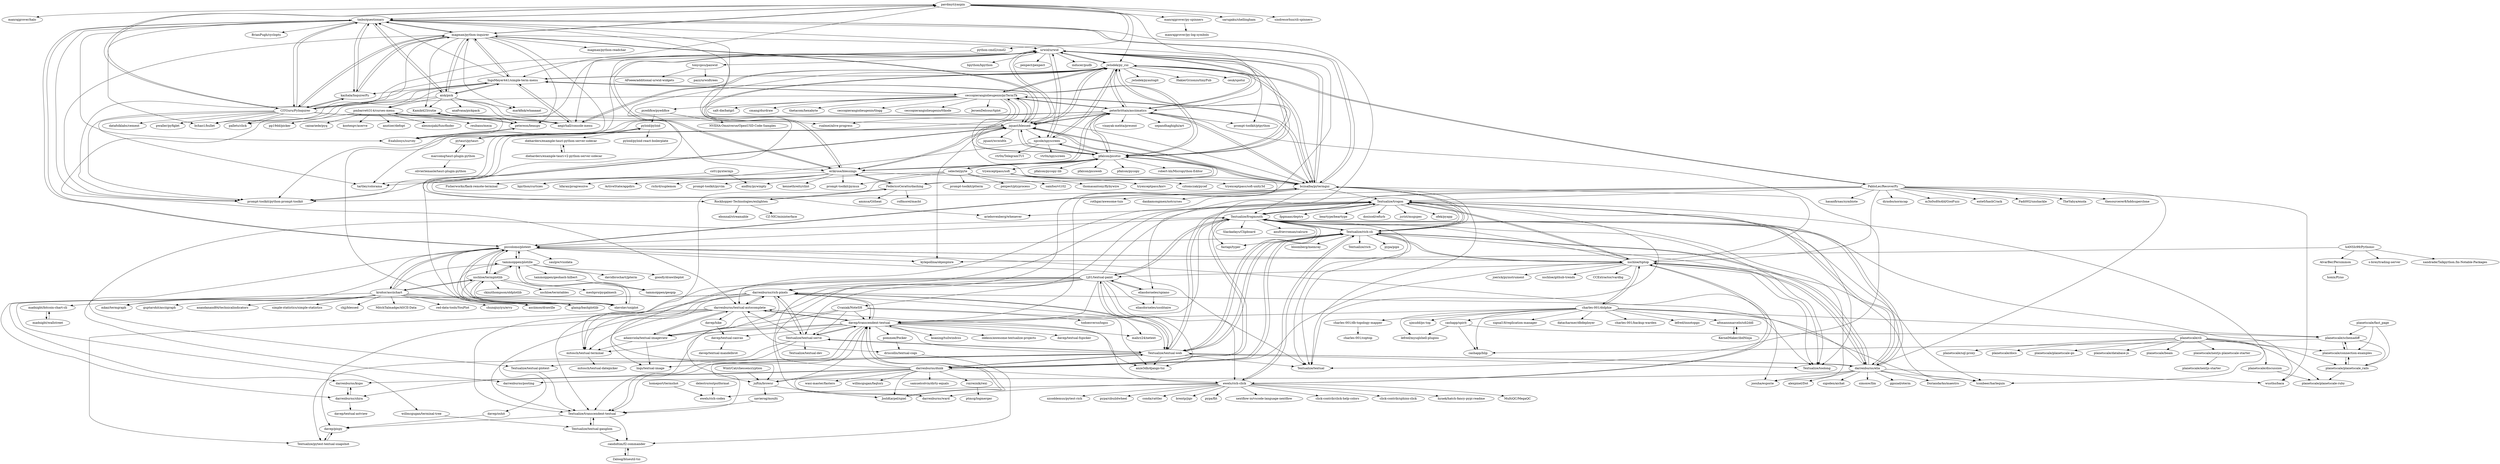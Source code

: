digraph G {
"pavdmyt/yaspin" -> "manrajgrover/halo" ["e"=1]
"pavdmyt/yaspin" -> "tmbo/questionary"
"pavdmyt/yaspin" -> "manrajgrover/py-spinners"
"pavdmyt/yaspin" -> "magmax/python-inquirer"
"pavdmyt/yaspin" -> "CITGuru/PyInquirer"
"pavdmyt/yaspin" -> "sarugaku/shellingham"
"pavdmyt/yaspin" -> "IngoMeyer441/simple-term-menu"
"pavdmyt/yaspin" -> "sindresorhus/cli-spinners" ["e"=1]
"pavdmyt/yaspin" -> "python-cmd2/cmd2"
"pavdmyt/yaspin" -> "jwlodek/py_cui"
"pavdmyt/yaspin" -> "peterbrittain/asciimatics"
"magmax/python-inquirer" -> "CITGuru/PyInquirer"
"magmax/python-inquirer" -> "tmbo/questionary"
"magmax/python-inquirer" -> "kazhala/InquirerPy"
"magmax/python-inquirer" -> "markfink/whaaaaat"
"magmax/python-inquirer" -> "aisk/pick"
"magmax/python-inquirer" -> "pavdmyt/yaspin"
"magmax/python-inquirer" -> "IngoMeyer441/simple-term-menu"
"magmax/python-inquirer" -> "magmax/python-readchar"
"magmax/python-inquirer" -> "Kamik423/cutie"
"magmax/python-inquirer" -> "petereon/beaupy"
"magmax/python-inquirer" -> "jquast/blessed"
"magmax/python-inquirer" -> "Exahilosys/survey"
"magmax/python-inquirer" -> "prompt-toolkit/python-prompt-toolkit" ["e"=1]
"magmax/python-inquirer" -> "bchao1/bullet" ["e"=1]
"magmax/python-inquirer" -> "urwid/urwid"
"tammoippen/plotille" -> "piccolomo/plotext"
"tammoippen/plotille" -> "nschloe/termplotlib"
"tammoippen/plotille" -> "olavolav/uniplot"
"tammoippen/plotille" -> "tammoippen/geohash-hilbert"
"tammoippen/plotille" -> "davidbrochart/jpterm" ["e"=1]
"tammoippen/plotille" -> "asciimoo/drawille" ["e"=1]
"tammoippen/plotille" -> "tammoippen/geopip"
"tammoippen/plotille" -> "gooofy/drawilleplot"
"CITGuru/PyInquirer" -> "magmax/python-inquirer"
"CITGuru/PyInquirer" -> "tmbo/questionary"
"CITGuru/PyInquirer" -> "kazhala/InquirerPy"
"CITGuru/PyInquirer" -> "pwaller/pyfiglet" ["e"=1]
"CITGuru/PyInquirer" -> "prompt-toolkit/python-prompt-toolkit" ["e"=1]
"CITGuru/PyInquirer" -> "datafolklabs/cement" ["e"=1]
"CITGuru/PyInquirer" -> "bchao1/bullet" ["e"=1]
"CITGuru/PyInquirer" -> "pallets/click" ["e"=1]
"CITGuru/PyInquirer" -> "pavdmyt/yaspin"
"CITGuru/PyInquirer" -> "bczsalba/pytermgui"
"CITGuru/PyInquirer" -> "urwid/urwid"
"CITGuru/PyInquirer" -> "erikrose/blessings"
"CITGuru/PyInquirer" -> "tartley/colorama" ["e"=1]
"CITGuru/PyInquirer" -> "jquast/blessed"
"CITGuru/PyInquirer" -> "IngoMeyer441/simple-term-menu"
"Rockhopper-Technologies/enlighten" -> "jquast/blessed"
"Rockhopper-Technologies/enlighten" -> "FedericoCeratto/dashing"
"Rockhopper-Technologies/enlighten" -> "CZ-NIC/mininterface"
"Rockhopper-Technologies/enlighten" -> "ebonnal/streamable" ["e"=1]
"aegirhall/console-menu" -> "IngoMeyer441/simple-term-menu"
"aegirhall/console-menu" -> "pmbarrett314/curses-menu"
"aegirhall/console-menu" -> "jwlodek/py_cui"
"jquast/blessed" -> "erikrose/blessings"
"jquast/blessed" -> "FedericoCeratto/dashing"
"jquast/blessed" -> "urwid/urwid"
"jquast/blessed" -> "bczsalba/pytermgui"
"jquast/blessed" -> "Rockhopper-Technologies/enlighten"
"jquast/blessed" -> "pfalcon/picotui"
"jquast/blessed" -> "peterbrittain/asciimatics"
"jquast/blessed" -> "jwlodek/py_cui"
"jquast/blessed" -> "ceccopierangiolieugenio/pyTermTk"
"jquast/blessed" -> "prompt-toolkit/python-prompt-toolkit" ["e"=1]
"jquast/blessed" -> "npcole/npyscreen"
"jquast/blessed" -> "kylepollina/objexplore"
"jquast/blessed" -> "magmax/python-inquirer"
"jquast/blessed" -> "jquast/wcwidth" ["e"=1]
"jquast/blessed" -> "asciimoo/drawille" ["e"=1]
"nschloe/termplotlib" -> "piccolomo/plotext"
"nschloe/termplotlib" -> "glamp/bashplotlib" ["e"=1]
"nschloe/termplotlib" -> "tammoippen/plotille"
"nschloe/termplotlib" -> "olavolav/uniplot"
"nschloe/termplotlib" -> "nschloe/termtables"
"nschloe/termplotlib" -> "meshpro/pygalmesh" ["e"=1]
"nschloe/termplotlib" -> "ckinzthompson/oldplotlib"
"nschloe/termplotlib" -> "kroitor/asciichart"
"selectel/pyte" -> "samfoo/vt102"
"selectel/pyte" -> "mitosch/textual-terminal"
"selectel/pyte" -> "andfoy/pywinpty"
"selectel/pyte" -> "prompt-toolkit/ptterm"
"selectel/pyte" -> "pexpect/ptyprocess" ["e"=1]
"selectel/pyte" -> "prompt-toolkit/pymux" ["e"=1]
"selectel/pyte" -> "pfalcon/picotui"
"tmbo/questionary" -> "CITGuru/PyInquirer"
"tmbo/questionary" -> "magmax/python-inquirer"
"tmbo/questionary" -> "pavdmyt/yaspin"
"tmbo/questionary" -> "kazhala/InquirerPy"
"tmbo/questionary" -> "bczsalba/pytermgui"
"tmbo/questionary" -> "piccolomo/plotext"
"tmbo/questionary" -> "prompt-toolkit/python-prompt-toolkit" ["e"=1]
"tmbo/questionary" -> "Exahilosys/survey"
"tmbo/questionary" -> "aisk/pick"
"tmbo/questionary" -> "bchao1/bullet" ["e"=1]
"tmbo/questionary" -> "ariebovenberg/whenever" ["e"=1]
"tmbo/questionary" -> "rsalmei/alive-progress" ["e"=1]
"tmbo/questionary" -> "darrenburns/ward" ["e"=1]
"tmbo/questionary" -> "fastapi/typer" ["e"=1]
"tmbo/questionary" -> "BrianPugh/cyclopts" ["e"=1]
"cs01/pyxtermjs" -> "Fisherworks/flask-remote-terminal"
"cs01/pyxtermjs" -> "andfoy/pywinpty"
"tammoippen/geohash-hilbert" -> "tammoippen/geopip"
"hANSIc99/Pythonic" -> "s-brez/trading-server" ["e"=1]
"hANSIc99/Pythonic" -> "xandrade/Talkpython.fm-Notable-Packages"
"hANSIc99/Pythonic" -> "AlvarBer/Persimmon"
"hANSIc99/Pythonic" -> "kylepollina/objexplore"
"Kamik423/cutie" -> "petereon/beaupy"
"Kamik423/cutie" -> "Exahilosys/survey"
"manrajgrover/py-spinners" -> "manrajgrover/py-log-symbols"
"charles-001/db-topology-mapper" -> "charles-001/coptop"
"tonycpsu/panwid" -> "AFoeee/additional-urwid-widgets"
"tonycpsu/panwid" -> "pazz/urwidtrees"
"piccolomo/plotext" -> "nschloe/termplotlib"
"piccolomo/plotext" -> "tammoippen/plotille"
"piccolomo/plotext" -> "Textualize/textual-plotext"
"piccolomo/plotext" -> "olavolav/uniplot"
"piccolomo/plotext" -> "joouha/euporie" ["e"=1]
"piccolomo/plotext" -> "bczsalba/pytermgui"
"piccolomo/plotext" -> "kroitor/asciichart"
"piccolomo/plotext" -> "tmbo/questionary"
"piccolomo/plotext" -> "Textualize/frogmouth"
"piccolomo/plotext" -> "mkaz/termgraph" ["e"=1]
"piccolomo/plotext" -> "glamp/bashplotlib" ["e"=1]
"piccolomo/plotext" -> "saulpw/visidata" ["e"=1]
"piccolomo/plotext" -> "kylepollina/objexplore"
"piccolomo/plotext" -> "Textualize/textual" ["e"=1]
"piccolomo/plotext" -> "nschloe/tiptop"
"jwlodek/py_cui" -> "pfalcon/picotui"
"jwlodek/py_cui" -> "jwlodek/pyautogit"
"jwlodek/py_cui" -> "bczsalba/pytermgui"
"jwlodek/py_cui" -> "ceccopierangiolieugenio/pyTermTk"
"jwlodek/py_cui" -> "peterbrittain/asciimatics"
"jwlodek/py_cui" -> "urwid/urwid"
"jwlodek/py_cui" -> "npcole/npyscreen"
"jwlodek/py_cui" -> "jquast/blessed"
"jwlodek/py_cui" -> "aegirhall/console-menu"
"jwlodek/py_cui" -> "erikrose/blessings"
"jwlodek/py_cui" -> "HakierGrzonzo/tinyPub"
"jwlodek/py_cui" -> "PabloLec/RecoverPy"
"jwlodek/py_cui" -> "IngoMeyer441/simple-term-menu"
"jwlodek/py_cui" -> "ceuk/spotui"
"jwlodek/py_cui" -> "prompt-toolkit/python-prompt-toolkit" ["e"=1]
"erikrose/blessings" -> "jquast/blessed"
"erikrose/blessings" -> "urwid/urwid"
"erikrose/blessings" -> "bpython/curtsies"
"erikrose/blessings" -> "tartley/colorama" ["e"=1]
"erikrose/blessings" -> "jwlodek/py_cui"
"erikrose/blessings" -> "pfalcon/picotui"
"erikrose/blessings" -> "FedericoCeratto/dashing"
"erikrose/blessings" -> "richrd/suplemon" ["e"=1]
"erikrose/blessings" -> "prompt-toolkit/pyvim" ["e"=1]
"erikrose/blessings" -> "peterbrittain/asciimatics"
"erikrose/blessings" -> "kennethreitz/clint" ["e"=1]
"erikrose/blessings" -> "hfaran/progressive"
"erikrose/blessings" -> "bczsalba/pytermgui"
"erikrose/blessings" -> "prompt-toolkit/pymux" ["e"=1]
"erikrose/blessings" -> "ActiveState/appdirs" ["e"=1]
"IngoMeyer441/simple-term-menu" -> "aegirhall/console-menu"
"IngoMeyer441/simple-term-menu" -> "magmax/python-inquirer"
"IngoMeyer441/simple-term-menu" -> "aisk/pick"
"IngoMeyer441/simple-term-menu" -> "pfalcon/picotui"
"IngoMeyer441/simple-term-menu" -> "pmbarrett314/curses-menu"
"IngoMeyer441/simple-term-menu" -> "bchao1/bullet" ["e"=1]
"IngoMeyer441/simple-term-menu" -> "kazhala/InquirerPy"
"IngoMeyer441/simple-term-menu" -> "jwlodek/py_cui"
"IngoMeyer441/simple-term-menu" -> "ceccopierangiolieugenio/pyTermTk"
"IngoMeyer441/simple-term-menu" -> "tmbo/questionary"
"olavolav/uniplot" -> "piccolomo/plotext"
"olavolav/uniplot" -> "tammoippen/plotille"
"olavolav/uniplot" -> "nschloe/termplotlib"
"kazhala/InquirerPy" -> "CITGuru/PyInquirer"
"kazhala/InquirerPy" -> "magmax/python-inquirer"
"kazhala/InquirerPy" -> "tmbo/questionary"
"madnight/wallstreet" -> "madnight/bitcoin-chart-cli"
"bczsalba/pytermgui" -> "ceccopierangiolieugenio/pyTermTk"
"bczsalba/pytermgui" -> "jwlodek/py_cui"
"bczsalba/pytermgui" -> "peterbrittain/asciimatics"
"bczsalba/pytermgui" -> "pfalcon/picotui"
"bczsalba/pytermgui" -> "Textualize/textual" ["e"=1]
"bczsalba/pytermgui" -> "jquast/blessed"
"bczsalba/pytermgui" -> "urwid/urwid"
"bczsalba/pytermgui" -> "prompt-toolkit/python-prompt-toolkit" ["e"=1]
"bczsalba/pytermgui" -> "Textualize/rich-cli"
"bczsalba/pytermgui" -> "rothgar/awesome-tuis" ["e"=1]
"bczsalba/pytermgui" -> "piccolomo/plotext"
"bczsalba/pytermgui" -> "dankamongmen/notcurses" ["e"=1]
"bczsalba/pytermgui" -> "tmbo/questionary"
"bczsalba/pytermgui" -> "Textualize/frogmouth"
"bczsalba/pytermgui" -> "Textualize/trogon"
"peterbrittain/asciimatics" -> "urwid/urwid"
"peterbrittain/asciimatics" -> "prompt-toolkit/python-prompt-toolkit" ["e"=1]
"peterbrittain/asciimatics" -> "jwlodek/py_cui"
"peterbrittain/asciimatics" -> "bczsalba/pytermgui"
"peterbrittain/asciimatics" -> "pfalcon/picotui"
"peterbrittain/asciimatics" -> "jquast/blessed"
"peterbrittain/asciimatics" -> "vinayak-mehta/present" ["e"=1]
"peterbrittain/asciimatics" -> "glamp/bashplotlib" ["e"=1]
"peterbrittain/asciimatics" -> "tartley/colorama" ["e"=1]
"peterbrittain/asciimatics" -> "Textualize/textual" ["e"=1]
"peterbrittain/asciimatics" -> "rsalmei/alive-progress" ["e"=1]
"peterbrittain/asciimatics" -> "sepandhaghighi/art" ["e"=1]
"peterbrittain/asciimatics" -> "prompt-toolkit/ptpython" ["e"=1]
"peterbrittain/asciimatics" -> "erikrose/blessings"
"peterbrittain/asciimatics" -> "ceccopierangiolieugenio/pyTermTk"
"ceccopierangiolieugenio/pyTermTk" -> "bczsalba/pytermgui"
"ceccopierangiolieugenio/pyTermTk" -> "jwlodek/py_cui"
"ceccopierangiolieugenio/pyTermTk" -> "pfalcon/picotui"
"ceccopierangiolieugenio/pyTermTk" -> "jquast/blessed"
"ceccopierangiolieugenio/pyTermTk" -> "darrenburns/textual-autocomplete"
"ceccopierangiolieugenio/pyTermTk" -> "peterbrittain/asciimatics"
"ceccopierangiolieugenio/pyTermTk" -> "salt-die/batgrl" ["e"=1]
"ceccopierangiolieugenio/pyTermTk" -> "davep/transcendent-textual"
"ceccopierangiolieugenio/pyTermTk" -> "pyedifice/pyedifice"
"ceccopierangiolieugenio/pyTermTk" -> "IngoMeyer441/simple-term-menu"
"ceccopierangiolieugenio/pyTermTk" -> "cmang/durdraw" ["e"=1]
"ceccopierangiolieugenio/pyTermTk" -> "thetacom/hexabyte"
"ceccopierangiolieugenio/pyTermTk" -> "ceccopierangiolieugenio/tlogg"
"ceccopierangiolieugenio/pyTermTk" -> "ceccopierangiolieugenio/ttkode"
"ceccopierangiolieugenio/pyTermTk" -> "JeroenDelcour/tplot"
"PabloLec/RecoverPy" -> "jwlodek/py_cui"
"PabloLec/RecoverPy" -> "TheYahya/enola" ["e"=1]
"PabloLec/RecoverPy" -> "Textualize/frogmouth"
"PabloLec/RecoverPy" -> "Textualize/trogon"
"PabloLec/RecoverPy" -> "juftin/browsr"
"PabloLec/RecoverPy" -> "eliasdorneles/upiano"
"PabloLec/RecoverPy" -> "darrenburns/elia"
"PabloLec/RecoverPy" -> "thesourcerer8/hddsuperclone" ["e"=1]
"PabloLec/RecoverPy" -> "nschloe/tiptop"
"PabloLec/RecoverPy" -> "hasanfirnas/symbiote" ["e"=1]
"PabloLec/RecoverPy" -> "dynobo/normcap" ["e"=1]
"PabloLec/RecoverPy" -> "wustho/baca" ["e"=1]
"PabloLec/RecoverPy" -> "m3n0sd0n4ld/GooFuzz" ["e"=1]
"PabloLec/RecoverPy" -> "ente0/hashCrack" ["e"=1]
"PabloLec/RecoverPy" -> "Fadi002/unshackle" ["e"=1]
"JoshKarpel/spiel" -> "davep/transcendent-textual"
"homeport/termshot" -> "ewels/rich-codex"
"pyedifice/pyedifice" -> "pyloid/pyloid"
"pyedifice/pyedifice" -> "NVIDIA-Omniverse/OpenUSD-Code-Samples" ["e"=1]
"Exahilosys/survey" -> "petereon/beaupy"
"planetscale/discussion" -> "planetscale/planetscale-ruby"
"pfalcon/picotui" -> "jwlodek/py_cui"
"pfalcon/picotui" -> "urwid/urwid"
"pfalcon/picotui" -> "bczsalba/pytermgui"
"pfalcon/picotui" -> "pfalcon/pycopy" ["e"=1]
"pfalcon/picotui" -> "peterbrittain/asciimatics"
"pfalcon/picotui" -> "jquast/blessed"
"pfalcon/picotui" -> "ceccopierangiolieugenio/pyTermTk"
"pfalcon/picotui" -> "npcole/npyscreen"
"pfalcon/picotui" -> "robert-hh/Micropython-Editor" ["e"=1]
"pfalcon/picotui" -> "erikrose/blessings"
"pfalcon/picotui" -> "selectel/pyte"
"pfalcon/picotui" -> "IngoMeyer441/simple-term-menu"
"pfalcon/picotui" -> "pfalcon/pycopy-lib" ["e"=1]
"pfalcon/picotui" -> "pfalcon/picoweb" ["e"=1]
"pfalcon/picotui" -> "tryexceptpass/sofi"
"npcole/npyscreen" -> "urwid/urwid"
"npcole/npyscreen" -> "pfalcon/picotui"
"npcole/npyscreen" -> "jwlodek/py_cui"
"npcole/npyscreen" -> "bpython/curtsies"
"npcole/npyscreen" -> "vtr0n/TelegramTUI" ["e"=1]
"npcole/npyscreen" -> "vtr0n/npyscreen" ["e"=1]
"planetscale/cli" -> "planetscale/database-js" ["e"=1]
"planetscale/cli" -> "planetscale/connection-examples"
"planetscale/cli" -> "planetscale/planetscale-ruby"
"planetscale/cli" -> "planetscale/beam" ["e"=1]
"planetscale/cli" -> "planetscale/planetscale_rails"
"planetscale/cli" -> "planetscale/nextjs-planetscale-starter"
"planetscale/cli" -> "planetscale/sql-proxy"
"planetscale/cli" -> "planetscale/docs"
"planetscale/cli" -> "planetscale/discussion"
"planetscale/cli" -> "planetscale/planetscale-go"
"darrenburns/dunk" -> "darrenburns/kupo"
"darrenburns/dunk" -> "davep/transcendent-textual"
"darrenburns/dunk" -> "darrenburns/ward" ["e"=1]
"darrenburns/dunk" -> "JoshKarpel/spiel"
"darrenburns/dunk" -> "juftin/browsr"
"darrenburns/dunk" -> "Textualize/textual-web"
"darrenburns/dunk" -> "Textualize/frogmouth"
"darrenburns/dunk" -> "royreznik/rexi"
"darrenburns/dunk" -> "Textualize/rich-cli"
"darrenburns/dunk" -> "Textualize/trogon"
"darrenburns/dunk" -> "darrenburns/shira"
"darrenburns/dunk" -> "ewels/rich-click"
"darrenburns/dunk" -> "samuelcolvin/dirty-equals" ["e"=1]
"darrenburns/dunk" -> "wasi-master/fastero" ["e"=1]
"darrenburns/dunk" -> "willmcgugan/faqtory" ["e"=1]
"nschloe/tiptop" -> "Textualize/trogon"
"nschloe/tiptop" -> "Textualize/rich-cli"
"nschloe/tiptop" -> "ewels/rich-click"
"nschloe/tiptop" -> "darrenburns/elia"
"nschloe/tiptop" -> "nschloe/github-trends"
"nschloe/tiptop" -> "Textualize/frogmouth"
"nschloe/tiptop" -> "charles-001/dolphie"
"nschloe/tiptop" -> "Textualize/toolong" ["e"=1]
"nschloe/tiptop" -> "tconbeer/harlequin" ["e"=1]
"nschloe/tiptop" -> "piccolomo/plotext"
"nschloe/tiptop" -> "CCExtractor/vardbg" ["e"=1]
"nschloe/tiptop" -> "bczsalba/pytermgui"
"nschloe/tiptop" -> "1j01/textual-paint"
"nschloe/tiptop" -> "darrenburns/dunk"
"nschloe/tiptop" -> "joerick/pyinstrument" ["e"=1]
"delestro/outputformat" -> "ewels/rich-codex"
"ewels/rich-click" -> "ewels/rich-codex"
"ewels/rich-click" -> "hynek/hatch-fancy-pypi-readme" ["e"=1]
"ewels/rich-click" -> "darrenburns/ward" ["e"=1]
"ewels/rich-click" -> "MultiQC/MegaQC" ["e"=1]
"ewels/rich-click" -> "Textualize/rich-cli"
"ewels/rich-click" -> "nicoddemus/pytest-rich" ["e"=1]
"ewels/rich-click" -> "pypa/cibuildwheel" ["e"=1]
"ewels/rich-click" -> "conda/rattler" ["e"=1]
"ewels/rich-click" -> "brentp/jigv" ["e"=1]
"ewels/rich-click" -> "pypa/flit" ["e"=1]
"ewels/rich-click" -> "nextflow-io/vscode-language-nextflow" ["e"=1]
"ewels/rich-click" -> "darrenburns/textual-autocomplete"
"ewels/rich-click" -> "nschloe/tiptop"
"ewels/rich-click" -> "click-contrib/click-help-colors"
"ewels/rich-click" -> "click-contrib/sphinx-click" ["e"=1]
"Textualize/rich-cli" -> "Textualize/textual" ["e"=1]
"Textualize/rich-cli" -> "Textualize/trogon"
"Textualize/rich-cli" -> "Textualize/frogmouth"
"Textualize/rich-cli" -> "bczsalba/pytermgui"
"Textualize/rich-cli" -> "nschloe/tiptop"
"Textualize/rich-cli" -> "Textualize/rich" ["e"=1]
"Textualize/rich-cli" -> "ewels/rich-click"
"Textualize/rich-cli" -> "Textualize/textual-web"
"Textualize/rich-cli" -> "Textualize/toolong" ["e"=1]
"Textualize/rich-cli" -> "pypa/pipx" ["e"=1]
"Textualize/rich-cli" -> "darrenburns/dunk"
"Textualize/rich-cli" -> "fastapi/typer" ["e"=1]
"Textualize/rich-cli" -> "darrenburns/elia"
"Textualize/rich-cli" -> "bloomberg/memray" ["e"=1]
"Textualize/rich-cli" -> "piccolomo/plotext"
"aisk/pick" -> "magmax/python-inquirer"
"aisk/pick" -> "IngoMeyer441/simple-term-menu"
"aisk/pick" -> "tmbo/questionary"
"aisk/pick" -> "anafvana/pickpack"
"aisk/pick" -> "Kamik423/cutie"
"aisk/pick" -> "petereon/beaupy"
"aisk/pick" -> "markfink/whaaaaat"
"aisk/pick" -> "CITGuru/PyInquirer"
"aisk/pick" -> "pmbarrett314/curses-menu"
"aisk/pick" -> "aegirhall/console-menu"
"pmbarrett314/curses-menu" -> "aegirhall/console-menu"
"pmbarrett314/curses-menu" -> "caioariede/pyq" ["e"=1]
"pmbarrett314/curses-menu" -> "kootenpv/aserve"
"pmbarrett314/curses-menu" -> "anntzer/defopt"
"pmbarrett314/curses-menu" -> "alexmojaki/funcfinder"
"pmbarrett314/curses-menu" -> "reubano/meza" ["e"=1]
"pmbarrett314/curses-menu" -> "pp19dd/picker"
"planetscale/nextjs-planetscale-starter" -> "planetscale/nextjs-starter"
"darrenburns/kupo" -> "darrenburns/shira"
"planetscale/connection-examples" -> "planetscale/planetscale_rails"
"planetscale/connection-examples" -> "planetscale/schemadiff"
"tryexceptpass/sofi" -> "tryexceptpass/sofi-unity3d"
"tryexceptpass/sofi" -> "thomasantony/flybywire"
"tryexceptpass/sofi" -> "tryexceptpass/korv"
"tryexceptpass/sofi" -> "cztomczak/pycef"
"urwid/urwid" -> "peterbrittain/asciimatics"
"urwid/urwid" -> "prompt-toolkit/python-prompt-toolkit" ["e"=1]
"urwid/urwid" -> "pfalcon/picotui"
"urwid/urwid" -> "jquast/blessed"
"urwid/urwid" -> "npcole/npyscreen"
"urwid/urwid" -> "bczsalba/pytermgui"
"urwid/urwid" -> "erikrose/blessings"
"urwid/urwid" -> "jwlodek/py_cui"
"urwid/urwid" -> "inducer/pudb" ["e"=1]
"urwid/urwid" -> "tonycpsu/panwid"
"urwid/urwid" -> "bpython/bpython" ["e"=1]
"urwid/urwid" -> "tartley/colorama" ["e"=1]
"urwid/urwid" -> "pexpect/pexpect" ["e"=1]
"urwid/urwid" -> "prompt-toolkit/ptpython" ["e"=1]
"urwid/urwid" -> "pallets/click" ["e"=1]
"charles-001/dolphie" -> "altmannmarcelo/sdi2ddl"
"charles-001/dolphie" -> "cashapp/spirit"
"charles-001/dolphie" -> "cashapp/blip"
"charles-001/dolphie" -> "lefred/mysqlshell-plugins"
"charles-001/dolphie" -> "sjmudd/ps-top" ["e"=1]
"charles-001/dolphie" -> "davep/transcendent-textual"
"charles-001/dolphie" -> "signal18/replication-manager" ["e"=1]
"charles-001/dolphie" -> "charles-001/db-topology-mapper"
"charles-001/dolphie" -> "datacharmer/dbdeployer" ["e"=1]
"charles-001/dolphie" -> "tconbeer/harlequin" ["e"=1]
"charles-001/dolphie" -> "charles-001/backup-warden"
"charles-001/dolphie" -> "nschloe/tiptop"
"charles-001/dolphie" -> "lefred/innotopgo"
"charles-001/dolphie" -> "Textualize/toolong" ["e"=1]
"charles-001/dolphie" -> "planetscale/schemadiff"
"mitosch/textual-terminal" -> "mitosch/textual-datepicker"
"petereon/beaupy" -> "Exahilosys/survey"
"petereon/beaupy" -> "Kamik423/cutie"
"Cvaniak/NoteSH" -> "Textualize/transcendent-textual"
"Cvaniak/NoteSH" -> "davep/transcendent-textual"
"Cvaniak/NoteSH" -> "Textualize/textual-serve"
"Cvaniak/NoteSH" -> "anze3db/django-tui" ["e"=1]
"Cvaniak/NoteSH" -> "adamviola/textual-imageview"
"Cvaniak/NoteSH" -> "todoesverso/logss" ["e"=1]
"darrenburns/shira" -> "davep/textual-astview"
"darrenburns/shira" -> "darrenburns/kupo"
"darrenburns/textual-autocomplete" -> "davep/transcendent-textual"
"darrenburns/textual-autocomplete" -> "adamviola/textual-imageview"
"darrenburns/textual-autocomplete" -> "Textualize/transcendent-textual"
"darrenburns/textual-autocomplete" -> "Textualize/pytest-textual-snapshot"
"darrenburns/textual-autocomplete" -> "darrenburns/rich-pixels"
"darrenburns/textual-autocomplete" -> "davep/pispy"
"darrenburns/textual-autocomplete" -> "driscollis/textual-cogs"
"darrenburns/textual-autocomplete" -> "davep/hike"
"darrenburns/textual-autocomplete" -> "mitosch/textual-terminal"
"darrenburns/rich-pixels" -> "davep/transcendent-textual"
"darrenburns/rich-pixels" -> "darrenburns/textual-autocomplete"
"darrenburns/rich-pixels" -> "mitosch/textual-terminal"
"darrenburns/rich-pixels" -> "adamviola/textual-imageview"
"darrenburns/rich-pixels" -> "Textualize/textual-serve"
"darrenburns/rich-pixels" -> "Textualize/transcendent-textual"
"darrenburns/rich-pixels" -> "darrenburns/shira"
"darrenburns/rich-pixels" -> "darrenburns/kupo"
"darrenburns/rich-pixels" -> "lnqs/textual-image"
"darrenburns/rich-pixels" -> "willmcgugan/terminal-tree"
"darrenburns/rich-pixels" -> "Textualize/textual-web"
"darrenburns/rich-pixels" -> "mahrz24/netext"
"davep/pispy" -> "Textualize/pytest-textual-snapshot"
"python-cmd2/cmd2" -> "aegirhall/console-menu"
"cashapp/spirit" -> "planetscale/schemadiff"
"cashapp/spirit" -> "cashapp/blip"
"cashapp/spirit" -> "lefred/mysqlshell-plugins"
"planetscale/fast_page" -> "planetscale/planetscale_rails"
"planetscale/fast_page" -> "planetscale/connection-examples"
"planetscale/fast_page" -> "planetscale/schemadiff"
"adamviola/textual-imageview" -> "darrenburns/textual-autocomplete"
"adamviola/textual-imageview" -> "mitosch/textual-terminal"
"adamviola/textual-imageview" -> "lnqs/textual-image"
"Textualize/textual-web" -> "Textualize/textual-serve"
"Textualize/textual-web" -> "davep/transcendent-textual"
"Textualize/textual-web" -> "Textualize/trogon"
"Textualize/textual-web" -> "darrenburns/rich-pixels"
"Textualize/textual-web" -> "Textualize/transcendent-textual"
"Textualize/textual-web" -> "Textualize/frogmouth"
"Textualize/textual-web" -> "Textualize/textual-plotext"
"Textualize/textual-web" -> "anze3db/django-tui" ["e"=1]
"Textualize/textual-web" -> "darrenburns/elia"
"Textualize/textual-web" -> "Textualize/rich-cli"
"Textualize/textual-web" -> "darrenburns/dunk"
"Textualize/textual-web" -> "1j01/textual-paint"
"Textualize/textual-web" -> "lnqs/textual-image"
"Textualize/textual-web" -> "Textualize/toolong" ["e"=1]
"Textualize/textual-web" -> "Textualize/textual" ["e"=1]
"Textualize/trogon" -> "Textualize/frogmouth"
"Textualize/trogon" -> "Textualize/textual-web"
"Textualize/trogon" -> "Textualize/toolong" ["e"=1]
"Textualize/trogon" -> "Textualize/rich-cli"
"Textualize/trogon" -> "darrenburns/elia"
"Textualize/trogon" -> "darrenburns/rich-pixels"
"Textualize/trogon" -> "nschloe/tiptop"
"Textualize/trogon" -> "jcrist/msgspec" ["e"=1]
"Textualize/trogon" -> "Textualize/textual" ["e"=1]
"Textualize/trogon" -> "ofek/pyapp" ["e"=1]
"Textualize/trogon" -> "tconbeer/harlequin" ["e"=1]
"Textualize/trogon" -> "fpgmaas/deptry" ["e"=1]
"Textualize/trogon" -> "ariebovenberg/whenever" ["e"=1]
"Textualize/trogon" -> "beartype/beartype" ["e"=1]
"Textualize/trogon" -> "dosisod/refurb" ["e"=1]
"Textualize/frogmouth" -> "Textualize/trogon"
"Textualize/frogmouth" -> "Textualize/toolong" ["e"=1]
"Textualize/frogmouth" -> "Textualize/textual-web"
"Textualize/frogmouth" -> "Textualize/rich-cli"
"Textualize/frogmouth" -> "darrenburns/elia"
"Textualize/frogmouth" -> "1j01/textual-paint"
"Textualize/frogmouth" -> "tconbeer/harlequin" ["e"=1]
"Textualize/frogmouth" -> "joouha/euporie" ["e"=1]
"Textualize/frogmouth" -> "davep/transcendent-textual"
"Textualize/frogmouth" -> "darrenburns/dunk"
"Textualize/frogmouth" -> "Slackadays/Clipboard" ["e"=1]
"Textualize/frogmouth" -> "Textualize/textual" ["e"=1]
"Textualize/frogmouth" -> "darrenburns/posting" ["e"=1]
"Textualize/frogmouth" -> "anufrievroman/calcure" ["e"=1]
"Textualize/frogmouth" -> "wustho/baca" ["e"=1]
"darrenburns/elia" -> "Textualize/frogmouth"
"darrenburns/elia" -> "Textualize/trogon"
"darrenburns/elia" -> "darrenburns/rich-pixels"
"darrenburns/elia" -> "Textualize/textual-web"
"darrenburns/elia" -> "darrenburns/posting" ["e"=1]
"darrenburns/elia" -> "tconbeer/harlequin" ["e"=1]
"darrenburns/elia" -> "nschloe/tiptop"
"darrenburns/elia" -> "joouha/euporie" ["e"=1]
"darrenburns/elia" -> "wustho/baca" ["e"=1]
"darrenburns/elia" -> "simonw/llm" ["e"=1]
"darrenburns/elia" -> "ggozad/oterm" ["e"=1]
"darrenburns/elia" -> "Textualize/rich-cli"
"darrenburns/elia" -> "Doriandarko/maestro" ["e"=1]
"darrenburns/elia" -> "alexpinel/Dot" ["e"=1]
"darrenburns/elia" -> "sigoden/aichat" ["e"=1]
"1j01/textual-paint" -> "davep/transcendent-textual"
"1j01/textual-paint" -> "darrenburns/textual-autocomplete"
"1j01/textual-paint" -> "Textualize/frogmouth"
"1j01/textual-paint" -> "eliasdorneles/upiano"
"1j01/textual-paint" -> "Cvaniak/NoteSH"
"1j01/textual-paint" -> "juftin/browsr"
"1j01/textual-paint" -> "Textualize/textual-web"
"1j01/textual-paint" -> "Textualize/textual-serve"
"1j01/textual-paint" -> "darrenburns/rich-pixels"
"1j01/textual-paint" -> "ewels/rich-click"
"1j01/textual-paint" -> "Textualize/transcendent-textual"
"1j01/textual-paint" -> "Textualize/trogon"
"1j01/textual-paint" -> "anze3db/django-tui" ["e"=1]
"1j01/textual-paint" -> "mitosch/textual-terminal"
"1j01/textual-paint" -> "eliasdorneles/usolitaire"
"AlvarBer/Persimmon" -> "honix/Pyno"
"juftin/browsr" -> "xavierog/moulti"
"juftin/browsr" -> "JoshKarpel/spiel"
"juftin/browsr" -> "davep/transcendent-textual"
"Textualize/textual-plotext" -> "Textualize/transcendent-textual"
"davep/transcendent-textual" -> "darrenburns/textual-autocomplete"
"davep/transcendent-textual" -> "davep/textual-canvas"
"davep/transcendent-textual" -> "mitosch/textual-terminal"
"davep/transcendent-textual" -> "darrenburns/rich-pixels"
"davep/transcendent-textual" -> "JoshKarpel/spiel"
"davep/transcendent-textual" -> "adamviola/textual-imageview"
"davep/transcendent-textual" -> "davep/oshit"
"davep/transcendent-textual" -> "anze3db/django-tui" ["e"=1]
"davep/transcendent-textual" -> "koaning/tuilwindcss"
"davep/transcendent-textual" -> "mahrz24/netext"
"davep/transcendent-textual" -> "oleksis/awesome-textualize-projects"
"davep/transcendent-textual" -> "pommee/Pocker"
"davep/transcendent-textual" -> "Textualize/textual-serve"
"davep/transcendent-textual" -> "Textualize/transcendent-textual"
"davep/transcendent-textual" -> "davep/textual-fspicker"
"davep/textual-canvas" -> "davep/textual-mandelbrot"
"Textualize/pytest-textual-snapshot" -> "davep/pispy"
"dieharders/example-tauri-python-server-sidecar" -> "dieharders/example-tauri-v2-python-server-sidecar"
"planetscale/schemadiff" -> "planetscale/connection-examples"
"planetscale/schemadiff" -> "planetscale/planetscale_rails"
"planetscale/schemadiff" -> "cashapp/blip"
"planetscale/planetscale_rails" -> "planetscale/connection-examples"
"planetscale/planetscale_rails" -> "planetscale/planetscale-ruby"
"altmannmarcelo/sdi2ddl" -> "KernelMaker/ibdNinja"
"xavierog/moulti" -> "Textualize/transcendent-textual"
"royreznik/rexi" -> "ptmcg/logmerger"
"davep/oshit" -> "davep/pispy"
"pommee/Pocker" -> "driscollis/textual-cogs"
"pytauri/pytauri" -> "marcomq/tauri-plugin-python"
"pytauri/pytauri" -> "pyloid/pyloid"
"kroitor/asciichart" -> "madnight/bitcoin-chart-cli"
"kroitor/asciichart" -> "mkaz/termgraph" ["e"=1]
"kroitor/asciichart" -> "piccolomo/plotext"
"kroitor/asciichart" -> "chunqiuyiyu/ervy" ["e"=1]
"kroitor/asciichart" -> "guptarohit/asciigraph" ["e"=1]
"kroitor/asciichart" -> "nschloe/termplotlib"
"kroitor/asciichart" -> "anandanand84/technicalindicators" ["e"=1]
"kroitor/asciichart" -> "tammoippen/plotille"
"kroitor/asciichart" -> "simple-statistics/simple-statistics" ["e"=1]
"kroitor/asciichart" -> "glamp/bashplotlib" ["e"=1]
"kroitor/asciichart" -> "chjj/blessed" ["e"=1]
"kroitor/asciichart" -> "MitchTalmadge/ASCII-Data" ["e"=1]
"kroitor/asciichart" -> "olavolav/uniplot"
"kroitor/asciichart" -> "asciimoo/drawille" ["e"=1]
"kroitor/asciichart" -> "red-data-tools/YouPlot" ["e"=1]
"pyloid/pyloid" -> "pyloid/pyloid-react-boilerplate"
"pyloid/pyloid" -> "pytauri/pytauri"
"pyloid/pyloid" -> "dieharders/example-tauri-python-server-sidecar"
"WintrCat/chessencryption" -> "juftin/browsr"
"Textualize/transcendent-textual" -> "Textualize/textual-ganglion"
"Textualize/transcendent-textual" -> "candidtim/f2-commander"
"Textualize/transcendent-textual" -> "davep/pispy"
"willmcgugan/terminal-tree" -> "Textualize/textual-ganglion"
"Textualize/textual-serve" -> "Textualize/transcendent-textual"
"Textualize/textual-serve" -> "Textualize/pytest-textual-snapshot"
"Textualize/textual-serve" -> "Textualize/textual-dev"
"Textualize/textual-serve" -> "darrenburns/rich-pixels"
"Textualize/textual-serve" -> "davep/transcendent-textual"
"Textualize/textual-serve" -> "Textualize/textual-web"
"Textualize/textual-serve" -> "darrenburns/textual-autocomplete"
"dieharders/example-tauri-v2-python-server-sidecar" -> "dieharders/example-tauri-python-server-sidecar"
"driscollis/textual-cogs" -> "candidtim/f2-commander"
"candidtim/f2-commander" -> "Zaloog/blueutil-tui"
"FedericoCeratto/dashing" -> "jquast/blessed"
"FedericoCeratto/dashing" -> "Rockhopper-Technologies/enlighten"
"FedericoCeratto/dashing" -> "rolfmorel/macht"
"FedericoCeratto/dashing" -> "ammsa/Githeat"
"FedericoCeratto/dashing" -> "erikrose/blessings"
"marcomq/tauri-plugin-python" -> "pytauri/pytauri"
"marcomq/tauri-plugin-python" -> "olivierlemasle/tauri-plugin-python"
"madnight/bitcoin-chart-cli" -> "madnight/wallstreet"
"davep/hike" -> "davep/textual-canvas"
"eliasdorneles/upiano" -> "eliasdorneles/usolitaire"
"eliasdorneles/upiano" -> "1j01/textual-paint"
"Zaloog/blueutil-tui" -> "candidtim/f2-commander"
"KernelMaker/ibdNinja" -> "altmannmarcelo/sdi2ddl"
"Textualize/textual-ganglion" -> "candidtim/f2-commander"
"Textualize/textual-ganglion" -> "Textualize/transcendent-textual"
"pavdmyt/yaspin" ["l"="43.457,19.054"]
"manrajgrover/halo" ["l"="45.032,20.685"]
"tmbo/questionary" ["l"="43.49,19.063"]
"manrajgrover/py-spinners" ["l"="43.477,18.958"]
"magmax/python-inquirer" ["l"="43.423,19.05"]
"CITGuru/PyInquirer" ["l"="43.44,19.082"]
"sarugaku/shellingham" ["l"="43.368,19.04"]
"IngoMeyer441/simple-term-menu" ["l"="43.467,19.088"]
"sindresorhus/cli-spinners" ["l"="-0.812,-35.94"]
"python-cmd2/cmd2" ["l"="43.498,18.993"]
"jwlodek/py_cui" ["l"="43.468,19.134"]
"peterbrittain/asciimatics" ["l"="43.478,19.155"]
"kazhala/InquirerPy" ["l"="43.416,19.072"]
"markfink/whaaaaat" ["l"="43.425,19.001"]
"aisk/pick" ["l"="43.446,19.024"]
"magmax/python-readchar" ["l"="43.349,19.012"]
"Kamik423/cutie" ["l"="43.395,18.992"]
"petereon/beaupy" ["l"="43.389,19.013"]
"jquast/blessed" ["l"="43.446,19.123"]
"Exahilosys/survey" ["l"="43.412,19.017"]
"prompt-toolkit/python-prompt-toolkit" ["l"="45.101,20.651"]
"bchao1/bullet" ["l"="45.113,20.686"]
"urwid/urwid" ["l"="43.417,19.126"]
"tammoippen/plotille" ["l"="43.667,19.036"]
"piccolomo/plotext" ["l"="43.609,19.075"]
"nschloe/termplotlib" ["l"="43.653,19.016"]
"olavolav/uniplot" ["l"="43.633,19.038"]
"tammoippen/geohash-hilbert" ["l"="43.718,19.028"]
"davidbrochart/jpterm" ["l"="43.313,24.317"]
"asciimoo/drawille" ["l"="-14.528,-4.097"]
"tammoippen/geopip" ["l"="43.7,19.034"]
"gooofy/drawilleplot" ["l"="43.708,19.005"]
"pwaller/pyfiglet" ["l"="45.015,20.707"]
"datafolklabs/cement" ["l"="45.149,20.755"]
"pallets/click" ["l"="44.822,20.687"]
"bczsalba/pytermgui" ["l"="43.522,19.13"]
"erikrose/blessings" ["l"="43.423,19.151"]
"tartley/colorama" ["l"="45.06,20.743"]
"Rockhopper-Technologies/enlighten" ["l"="43.355,19.138"]
"FedericoCeratto/dashing" ["l"="43.375,19.119"]
"CZ-NIC/mininterface" ["l"="43.293,19.158"]
"ebonnal/streamable" ["l"="45.057,21.384"]
"aegirhall/console-menu" ["l"="43.474,19.036"]
"pmbarrett314/curses-menu" ["l"="43.442,18.977"]
"pfalcon/picotui" ["l"="43.45,19.17"]
"ceccopierangiolieugenio/pyTermTk" ["l"="43.501,19.185"]
"npcole/npyscreen" ["l"="43.419,19.174"]
"kylepollina/objexplore" ["l"="43.544,19.02"]
"jquast/wcwidth" ["l"="-12.301,-6.416"]
"glamp/bashplotlib" ["l"="45.28,20.565"]
"nschloe/termtables" ["l"="43.684,18.969"]
"meshpro/pygalmesh" ["l"="62.831,0.255"]
"ckinzthompson/oldplotlib" ["l"="43.682,18.992"]
"kroitor/asciichart" ["l"="43.631,18.992"]
"selectel/pyte" ["l"="43.459,19.263"]
"samfoo/vt102" ["l"="43.426,19.288"]
"mitosch/textual-terminal" ["l"="43.595,19.268"]
"andfoy/pywinpty" ["l"="43.398,19.325"]
"prompt-toolkit/ptterm" ["l"="43.45,19.295"]
"pexpect/ptyprocess" ["l"="45.029,21.087"]
"prompt-toolkit/pymux" ["l"="45.32,20.47"]
"ariebovenberg/whenever" ["l"="44.988,21.201"]
"rsalmei/alive-progress" ["l"="44.897,20.578"]
"darrenburns/ward" ["l"="45.191,21.145"]
"fastapi/typer" ["l"="44.78,20.724"]
"BrianPugh/cyclopts" ["l"="45.047,21.283"]
"cs01/pyxtermjs" ["l"="43.355,19.368"]
"Fisherworks/flask-remote-terminal" ["l"="43.332,19.39"]
"hANSIc99/Pythonic" ["l"="43.558,18.902"]
"s-brez/trading-server" ["l"="-8.932,13.087"]
"xandrade/Talkpython.fm-Notable-Packages" ["l"="43.546,18.866"]
"AlvarBer/Persimmon" ["l"="43.571,18.836"]
"manrajgrover/py-log-symbols" ["l"="43.481,18.922"]
"charles-001/db-topology-mapper" ["l"="43.813,19.17"]
"charles-001/coptop" ["l"="43.833,19.185"]
"tonycpsu/panwid" ["l"="43.317,19.119"]
"AFoeee/additional-urwid-widgets" ["l"="43.284,19.125"]
"pazz/urwidtrees" ["l"="43.274,19.107"]
"Textualize/textual-plotext" ["l"="43.602,19.204"]
"joouha/euporie" ["l"="-15.23,-10.037"]
"Textualize/frogmouth" ["l"="43.636,19.189"]
"mkaz/termgraph" ["l"="45.236,20.667"]
"saulpw/visidata" ["l"="-13.476,-6.668"]
"Textualize/textual" ["l"="44.683,20.539"]
"nschloe/tiptop" ["l"="43.675,19.141"]
"jwlodek/pyautogit" ["l"="43.39,19.162"]
"HakierGrzonzo/tinyPub" ["l"="43.466,19.189"]
"PabloLec/RecoverPy" ["l"="43.578,19.177"]
"ceuk/spotui" ["l"="43.409,19.225"]
"bpython/curtsies" ["l"="43.382,19.194"]
"richrd/suplemon" ["l"="45.453,20.377"]
"prompt-toolkit/pyvim" ["l"="45.291,20.513"]
"kennethreitz/clint" ["l"="45.077,20.63"]
"hfaran/progressive" ["l"="43.355,19.178"]
"ActiveState/appdirs" ["l"="45.154,21.062"]
"madnight/wallstreet" ["l"="43.678,18.895"]
"madnight/bitcoin-chart-cli" ["l"="43.664,18.921"]
"Textualize/rich-cli" ["l"="43.639,19.145"]
"rothgar/awesome-tuis" ["l"="-13.472,-6.841"]
"dankamongmen/notcurses" ["l"="-19.694,-46.956"]
"Textualize/trogon" ["l"="43.617,19.17"]
"vinayak-mehta/present" ["l"="-13.293,-6.502"]
"sepandhaghighi/art" ["l"="36.197,23.548"]
"prompt-toolkit/ptpython" ["l"="45.138,20.667"]
"darrenburns/textual-autocomplete" ["l"="43.623,19.263"]
"salt-die/batgrl" ["l"="-54.836,3.893"]
"davep/transcendent-textual" ["l"="43.643,19.261"]
"pyedifice/pyedifice" ["l"="43.461,19.332"]
"cmang/durdraw" ["l"="-12.626,-6.568"]
"thetacom/hexabyte" ["l"="43.505,19.249"]
"ceccopierangiolieugenio/tlogg" ["l"="43.518,19.21"]
"ceccopierangiolieugenio/ttkode" ["l"="43.5,19.213"]
"JeroenDelcour/tplot" ["l"="43.477,19.23"]
"TheYahya/enola" ["l"="-47.161,-27.982"]
"juftin/browsr" ["l"="43.6,19.248"]
"eliasdorneles/upiano" ["l"="43.7,19.229"]
"darrenburns/elia" ["l"="43.665,19.174"]
"thesourcerer8/hddsuperclone" ["l"="-51.653,9.888"]
"hasanfirnas/symbiote" ["l"="-46.696,-26.172"]
"dynobo/normcap" ["l"="-49.375,10.014"]
"wustho/baca" ["l"="-13.918,-3.311"]
"m3n0sd0n4ld/GooFuzz" ["l"="-47.633,-30.001"]
"ente0/hashCrack" ["l"="-51.552,10.531"]
"Fadi002/unshackle" ["l"="-47.095,-26.042"]
"JoshKarpel/spiel" ["l"="43.626,19.241"]
"homeport/termshot" ["l"="43.875,19.271"]
"ewels/rich-codex" ["l"="43.82,19.23"]
"pyloid/pyloid" ["l"="43.434,19.424"]
"NVIDIA-Omniverse/OpenUSD-Code-Samples" ["l"="-31.143,-27.6"]
"planetscale/discussion" ["l"="44.017,19.123"]
"planetscale/planetscale-ruby" ["l"="43.993,19.113"]
"pfalcon/pycopy" ["l"="-20.82,-42.891"]
"robert-hh/Micropython-Editor" ["l"="-20.85,-42.881"]
"pfalcon/pycopy-lib" ["l"="-20.789,-42.935"]
"pfalcon/picoweb" ["l"="-20.851,-42.921"]
"tryexceptpass/sofi" ["l"="43.325,19.241"]
"vtr0n/TelegramTUI" ["l"="12.54,-10.594"]
"vtr0n/npyscreen" ["l"="12.58,-10.599"]
"planetscale/cli" ["l"="44.013,19.094"]
"planetscale/database-js" ["l"="-2.041,-30.956"]
"planetscale/connection-examples" ["l"="43.942,19.106"]
"planetscale/beam" ["l"="-3.538,-30.015"]
"planetscale/planetscale_rails" ["l"="43.962,19.11"]
"planetscale/nextjs-planetscale-starter" ["l"="44.078,19.09"]
"planetscale/sql-proxy" ["l"="44.043,19.109"]
"planetscale/docs" ["l"="44.044,19.072"]
"planetscale/planetscale-go" ["l"="44.018,19.055"]
"darrenburns/dunk" ["l"="43.675,19.208"]
"darrenburns/kupo" ["l"="43.724,19.246"]
"Textualize/textual-web" ["l"="43.643,19.217"]
"royreznik/rexi" ["l"="43.773,19.256"]
"darrenburns/shira" ["l"="43.725,19.269"]
"ewels/rich-click" ["l"="43.708,19.185"]
"samuelcolvin/dirty-equals" ["l"="45.006,21.214"]
"wasi-master/fastero" ["l"="42.293,22.44"]
"willmcgugan/faqtory" ["l"="45.709,21.268"]
"nschloe/github-trends" ["l"="43.731,19.102"]
"charles-001/dolphie" ["l"="43.787,19.149"]
"Textualize/toolong" ["l"="-13.211,-7.051"]
"tconbeer/harlequin" ["l"="-0.517,15.862"]
"CCExtractor/vardbg" ["l"="48.431,23.636"]
"1j01/textual-paint" ["l"="43.663,19.233"]
"joerick/pyinstrument" ["l"="45.006,20.882"]
"delestro/outputformat" ["l"="43.87,19.232"]
"hynek/hatch-fancy-pypi-readme" ["l"="45.216,21.435"]
"MultiQC/MegaQC" ["l"="40.815,37.175"]
"nicoddemus/pytest-rich" ["l"="45.043,21.369"]
"pypa/cibuildwheel" ["l"="45.121,21.165"]
"conda/rattler" ["l"="43.93,24.151"]
"brentp/jigv" ["l"="40.76,37.608"]
"pypa/flit" ["l"="45.114,20.993"]
"nextflow-io/vscode-language-nextflow" ["l"="40.471,37.276"]
"click-contrib/click-help-colors" ["l"="43.756,19.186"]
"click-contrib/sphinx-click" ["l"="44.89,21.611"]
"Textualize/rich" ["l"="44.658,20.487"]
"pypa/pipx" ["l"="44.855,20.757"]
"bloomberg/memray" ["l"="44.903,20.769"]
"anafvana/pickpack" ["l"="43.457,18.997"]
"caioariede/pyq" ["l"="0.476,14.685"]
"kootenpv/aserve" ["l"="43.443,18.938"]
"anntzer/defopt" ["l"="43.393,18.929"]
"alexmojaki/funcfinder" ["l"="43.429,18.916"]
"reubano/meza" ["l"="45.259,20.601"]
"pp19dd/picker" ["l"="43.423,18.95"]
"planetscale/nextjs-starter" ["l"="44.115,19.087"]
"planetscale/schemadiff" ["l"="43.897,19.121"]
"tryexceptpass/sofi-unity3d" ["l"="43.3,19.257"]
"thomasantony/flybywire" ["l"="43.271,19.258"]
"tryexceptpass/korv" ["l"="43.305,19.28"]
"cztomczak/pycef" ["l"="43.29,19.234"]
"inducer/pudb" ["l"="45.162,20.777"]
"bpython/bpython" ["l"="45.084,20.757"]
"pexpect/pexpect" ["l"="44.894,20.804"]
"altmannmarcelo/sdi2ddl" ["l"="43.836,19.162"]
"cashapp/spirit" ["l"="43.851,19.135"]
"cashapp/blip" ["l"="43.853,19.118"]
"lefred/mysqlshell-plugins" ["l"="43.826,19.121"]
"sjmudd/ps-top" ["l"="8.824,-4.405"]
"signal18/replication-manager" ["l"="8.887,-4.297"]
"datacharmer/dbdeployer" ["l"="8.864,-4.33"]
"charles-001/backup-warden" ["l"="43.797,19.122"]
"lefred/innotopgo" ["l"="43.819,19.145"]
"mitosch/textual-datepicker" ["l"="43.563,19.284"]
"Cvaniak/NoteSH" ["l"="43.667,19.297"]
"Textualize/transcendent-textual" ["l"="43.63,19.276"]
"Textualize/textual-serve" ["l"="43.66,19.272"]
"anze3db/django-tui" ["l"="48.689,17.698"]
"adamviola/textual-imageview" ["l"="43.643,19.283"]
"todoesverso/logss" ["l"="-15.855,-8.516"]
"davep/textual-astview" ["l"="43.758,19.305"]
"Textualize/pytest-textual-snapshot" ["l"="43.63,19.295"]
"darrenburns/rich-pixels" ["l"="43.656,19.253"]
"davep/pispy" ["l"="43.61,19.293"]
"driscollis/textual-cogs" ["l"="43.603,19.312"]
"davep/hike" ["l"="43.646,19.312"]
"lnqs/textual-image" ["l"="43.677,19.263"]
"willmcgugan/terminal-tree" ["l"="43.65,19.336"]
"mahrz24/netext" ["l"="43.619,19.283"]
"planetscale/fast_page" ["l"="43.936,19.127"]
"jcrist/msgspec" ["l"="44.927,21.124"]
"ofek/pyapp" ["l"="44.962,21.218"]
"fpgmaas/deptry" ["l"="45.11,21.241"]
"beartype/beartype" ["l"="45.077,21.147"]
"dosisod/refurb" ["l"="45.098,21.095"]
"Slackadays/Clipboard" ["l"="-12.797,-4.34"]
"darrenburns/posting" ["l"="-13.221,-7.178"]
"anufrievroman/calcure" ["l"="-12.962,-6.73"]
"simonw/llm" ["l"="40.872,0.523"]
"ggozad/oterm" ["l"="41.66,0.099"]
"Doriandarko/maestro" ["l"="41.075,0.397"]
"alexpinel/Dot" ["l"="41.156,0.5"]
"sigoden/aichat" ["l"="40.589,0.683"]
"eliasdorneles/usolitaire" ["l"="43.704,19.257"]
"honix/Pyno" ["l"="43.576,18.796"]
"xavierog/moulti" ["l"="43.586,19.289"]
"davep/textual-canvas" ["l"="43.664,19.323"]
"davep/oshit" ["l"="43.619,19.308"]
"koaning/tuilwindcss" ["l"="43.69,19.329"]
"oleksis/awesome-textualize-projects" ["l"="43.707,19.3"]
"pommee/Pocker" ["l"="43.607,19.333"]
"davep/textual-fspicker" ["l"="43.69,19.287"]
"davep/textual-mandelbrot" ["l"="43.675,19.359"]
"dieharders/example-tauri-python-server-sidecar" ["l"="43.403,19.46"]
"dieharders/example-tauri-v2-python-server-sidecar" ["l"="43.388,19.479"]
"KernelMaker/ibdNinja" ["l"="43.858,19.169"]
"ptmcg/logmerger" ["l"="43.813,19.289"]
"pytauri/pytauri" ["l"="43.442,19.459"]
"marcomq/tauri-plugin-python" ["l"="43.443,19.486"]
"chunqiuyiyu/ervy" ["l"="-4.167,-28.842"]
"guptarohit/asciigraph" ["l"="5.026,-5.504"]
"anandanand84/technicalindicators" ["l"="-9.66,10.349"]
"simple-statistics/simple-statistics" ["l"="-5.226,-41.585"]
"chjj/blessed" ["l"="-0.771,-36.105"]
"MitchTalmadge/ASCII-Data" ["l"="0.406,10.607"]
"red-data-tools/YouPlot" ["l"="-13.363,-6.64"]
"pyloid/pyloid-react-boilerplate" ["l"="43.413,19.434"]
"WintrCat/chessencryption" ["l"="43.553,19.323"]
"Textualize/textual-ganglion" ["l"="43.633,19.315"]
"candidtim/f2-commander" ["l"="43.623,19.328"]
"Textualize/textual-dev" ["l"="43.69,19.309"]
"Zaloog/blueutil-tui" ["l"="43.622,19.353"]
"rolfmorel/macht" ["l"="43.345,19.105"]
"ammsa/Githeat" ["l"="43.314,19.088"]
"olivierlemasle/tauri-plugin-python" ["l"="43.443,19.509"]
}